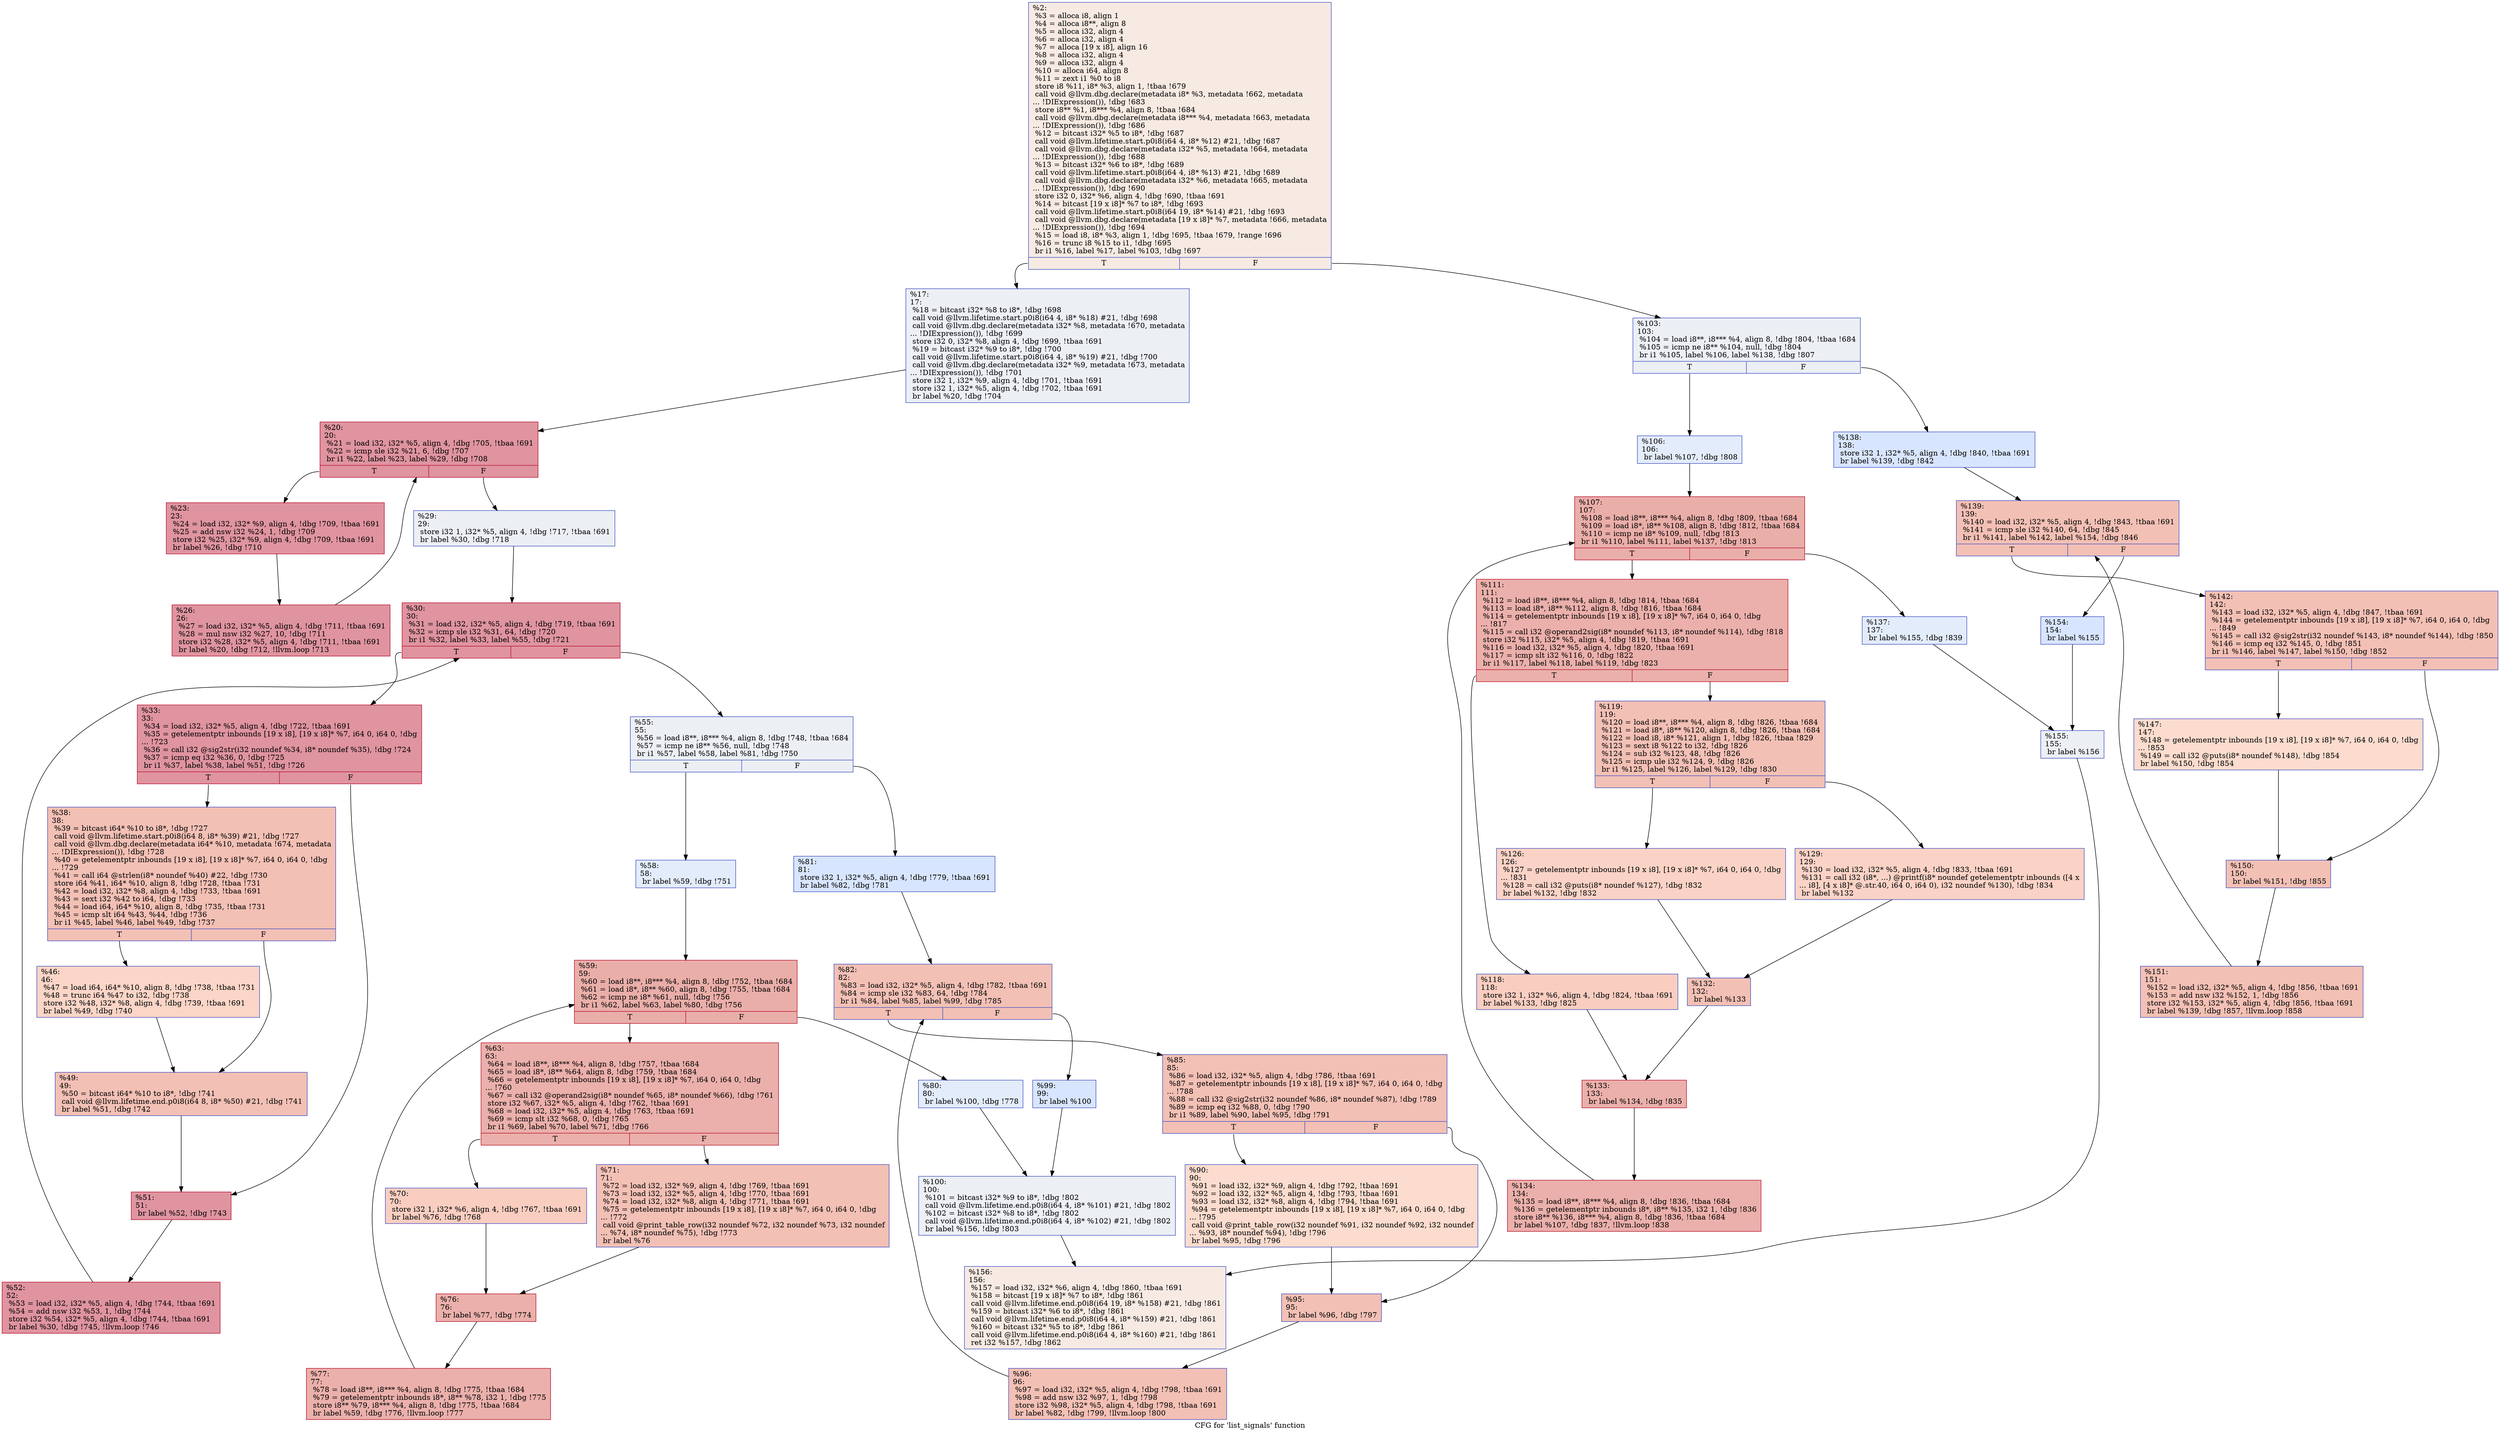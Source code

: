 digraph "CFG for 'list_signals' function" {
	label="CFG for 'list_signals' function";

	Node0x1aa1b00 [shape=record,color="#3d50c3ff", style=filled, fillcolor="#eed0c070",label="{%2:\l  %3 = alloca i8, align 1\l  %4 = alloca i8**, align 8\l  %5 = alloca i32, align 4\l  %6 = alloca i32, align 4\l  %7 = alloca [19 x i8], align 16\l  %8 = alloca i32, align 4\l  %9 = alloca i32, align 4\l  %10 = alloca i64, align 8\l  %11 = zext i1 %0 to i8\l  store i8 %11, i8* %3, align 1, !tbaa !679\l  call void @llvm.dbg.declare(metadata i8* %3, metadata !662, metadata\l... !DIExpression()), !dbg !683\l  store i8** %1, i8*** %4, align 8, !tbaa !684\l  call void @llvm.dbg.declare(metadata i8*** %4, metadata !663, metadata\l... !DIExpression()), !dbg !686\l  %12 = bitcast i32* %5 to i8*, !dbg !687\l  call void @llvm.lifetime.start.p0i8(i64 4, i8* %12) #21, !dbg !687\l  call void @llvm.dbg.declare(metadata i32* %5, metadata !664, metadata\l... !DIExpression()), !dbg !688\l  %13 = bitcast i32* %6 to i8*, !dbg !689\l  call void @llvm.lifetime.start.p0i8(i64 4, i8* %13) #21, !dbg !689\l  call void @llvm.dbg.declare(metadata i32* %6, metadata !665, metadata\l... !DIExpression()), !dbg !690\l  store i32 0, i32* %6, align 4, !dbg !690, !tbaa !691\l  %14 = bitcast [19 x i8]* %7 to i8*, !dbg !693\l  call void @llvm.lifetime.start.p0i8(i64 19, i8* %14) #21, !dbg !693\l  call void @llvm.dbg.declare(metadata [19 x i8]* %7, metadata !666, metadata\l... !DIExpression()), !dbg !694\l  %15 = load i8, i8* %3, align 1, !dbg !695, !tbaa !679, !range !696\l  %16 = trunc i8 %15 to i1, !dbg !695\l  br i1 %16, label %17, label %103, !dbg !697\l|{<s0>T|<s1>F}}"];
	Node0x1aa1b00:s0 -> Node0x1a8ce70;
	Node0x1aa1b00:s1 -> Node0x1a8d780;
	Node0x1a8ce70 [shape=record,color="#3d50c3ff", style=filled, fillcolor="#d4dbe670",label="{%17:\l17:                                               \l  %18 = bitcast i32* %8 to i8*, !dbg !698\l  call void @llvm.lifetime.start.p0i8(i64 4, i8* %18) #21, !dbg !698\l  call void @llvm.dbg.declare(metadata i32* %8, metadata !670, metadata\l... !DIExpression()), !dbg !699\l  store i32 0, i32* %8, align 4, !dbg !699, !tbaa !691\l  %19 = bitcast i32* %9 to i8*, !dbg !700\l  call void @llvm.lifetime.start.p0i8(i64 4, i8* %19) #21, !dbg !700\l  call void @llvm.dbg.declare(metadata i32* %9, metadata !673, metadata\l... !DIExpression()), !dbg !701\l  store i32 1, i32* %9, align 4, !dbg !701, !tbaa !691\l  store i32 1, i32* %5, align 4, !dbg !702, !tbaa !691\l  br label %20, !dbg !704\l}"];
	Node0x1a8ce70 -> Node0x1a8cec0;
	Node0x1a8cec0 [shape=record,color="#b70d28ff", style=filled, fillcolor="#b70d2870",label="{%20:\l20:                                               \l  %21 = load i32, i32* %5, align 4, !dbg !705, !tbaa !691\l  %22 = icmp sle i32 %21, 6, !dbg !707\l  br i1 %22, label %23, label %29, !dbg !708\l|{<s0>T|<s1>F}}"];
	Node0x1a8cec0:s0 -> Node0x1a8cf10;
	Node0x1a8cec0:s1 -> Node0x1a8cfb0;
	Node0x1a8cf10 [shape=record,color="#b70d28ff", style=filled, fillcolor="#b70d2870",label="{%23:\l23:                                               \l  %24 = load i32, i32* %9, align 4, !dbg !709, !tbaa !691\l  %25 = add nsw i32 %24, 1, !dbg !709\l  store i32 %25, i32* %9, align 4, !dbg !709, !tbaa !691\l  br label %26, !dbg !710\l}"];
	Node0x1a8cf10 -> Node0x1a8cf60;
	Node0x1a8cf60 [shape=record,color="#b70d28ff", style=filled, fillcolor="#b70d2870",label="{%26:\l26:                                               \l  %27 = load i32, i32* %5, align 4, !dbg !711, !tbaa !691\l  %28 = mul nsw i32 %27, 10, !dbg !711\l  store i32 %28, i32* %5, align 4, !dbg !711, !tbaa !691\l  br label %20, !dbg !712, !llvm.loop !713\l}"];
	Node0x1a8cf60 -> Node0x1a8cec0;
	Node0x1a8cfb0 [shape=record,color="#3d50c3ff", style=filled, fillcolor="#d4dbe670",label="{%29:\l29:                                               \l  store i32 1, i32* %5, align 4, !dbg !717, !tbaa !691\l  br label %30, !dbg !718\l}"];
	Node0x1a8cfb0 -> Node0x1a8d000;
	Node0x1a8d000 [shape=record,color="#b70d28ff", style=filled, fillcolor="#b70d2870",label="{%30:\l30:                                               \l  %31 = load i32, i32* %5, align 4, !dbg !719, !tbaa !691\l  %32 = icmp sle i32 %31, 64, !dbg !720\l  br i1 %32, label %33, label %55, !dbg !721\l|{<s0>T|<s1>F}}"];
	Node0x1a8d000:s0 -> Node0x1a8d050;
	Node0x1a8d000:s1 -> Node0x1a8d230;
	Node0x1a8d050 [shape=record,color="#b70d28ff", style=filled, fillcolor="#b70d2870",label="{%33:\l33:                                               \l  %34 = load i32, i32* %5, align 4, !dbg !722, !tbaa !691\l  %35 = getelementptr inbounds [19 x i8], [19 x i8]* %7, i64 0, i64 0, !dbg\l... !723\l  %36 = call i32 @sig2str(i32 noundef %34, i8* noundef %35), !dbg !724\l  %37 = icmp eq i32 %36, 0, !dbg !725\l  br i1 %37, label %38, label %51, !dbg !726\l|{<s0>T|<s1>F}}"];
	Node0x1a8d050:s0 -> Node0x1a8d0a0;
	Node0x1a8d050:s1 -> Node0x1a8d190;
	Node0x1a8d0a0 [shape=record,color="#3d50c3ff", style=filled, fillcolor="#e5705870",label="{%38:\l38:                                               \l  %39 = bitcast i64* %10 to i8*, !dbg !727\l  call void @llvm.lifetime.start.p0i8(i64 8, i8* %39) #21, !dbg !727\l  call void @llvm.dbg.declare(metadata i64* %10, metadata !674, metadata\l... !DIExpression()), !dbg !728\l  %40 = getelementptr inbounds [19 x i8], [19 x i8]* %7, i64 0, i64 0, !dbg\l... !729\l  %41 = call i64 @strlen(i8* noundef %40) #22, !dbg !730\l  store i64 %41, i64* %10, align 8, !dbg !728, !tbaa !731\l  %42 = load i32, i32* %8, align 4, !dbg !733, !tbaa !691\l  %43 = sext i32 %42 to i64, !dbg !733\l  %44 = load i64, i64* %10, align 8, !dbg !735, !tbaa !731\l  %45 = icmp slt i64 %43, %44, !dbg !736\l  br i1 %45, label %46, label %49, !dbg !737\l|{<s0>T|<s1>F}}"];
	Node0x1a8d0a0:s0 -> Node0x1a8d0f0;
	Node0x1a8d0a0:s1 -> Node0x1a8d140;
	Node0x1a8d0f0 [shape=record,color="#3d50c3ff", style=filled, fillcolor="#f5a08170",label="{%46:\l46:                                               \l  %47 = load i64, i64* %10, align 8, !dbg !738, !tbaa !731\l  %48 = trunc i64 %47 to i32, !dbg !738\l  store i32 %48, i32* %8, align 4, !dbg !739, !tbaa !691\l  br label %49, !dbg !740\l}"];
	Node0x1a8d0f0 -> Node0x1a8d140;
	Node0x1a8d140 [shape=record,color="#3d50c3ff", style=filled, fillcolor="#e5705870",label="{%49:\l49:                                               \l  %50 = bitcast i64* %10 to i8*, !dbg !741\l  call void @llvm.lifetime.end.p0i8(i64 8, i8* %50) #21, !dbg !741\l  br label %51, !dbg !742\l}"];
	Node0x1a8d140 -> Node0x1a8d190;
	Node0x1a8d190 [shape=record,color="#b70d28ff", style=filled, fillcolor="#b70d2870",label="{%51:\l51:                                               \l  br label %52, !dbg !743\l}"];
	Node0x1a8d190 -> Node0x1a8d1e0;
	Node0x1a8d1e0 [shape=record,color="#b70d28ff", style=filled, fillcolor="#b70d2870",label="{%52:\l52:                                               \l  %53 = load i32, i32* %5, align 4, !dbg !744, !tbaa !691\l  %54 = add nsw i32 %53, 1, !dbg !744\l  store i32 %54, i32* %5, align 4, !dbg !744, !tbaa !691\l  br label %30, !dbg !745, !llvm.loop !746\l}"];
	Node0x1a8d1e0 -> Node0x1a8d000;
	Node0x1a8d230 [shape=record,color="#3d50c3ff", style=filled, fillcolor="#d4dbe670",label="{%55:\l55:                                               \l  %56 = load i8**, i8*** %4, align 8, !dbg !748, !tbaa !684\l  %57 = icmp ne i8** %56, null, !dbg !748\l  br i1 %57, label %58, label %81, !dbg !750\l|{<s0>T|<s1>F}}"];
	Node0x1a8d230:s0 -> Node0x1a8d280;
	Node0x1a8d230:s1 -> Node0x1a8d500;
	Node0x1a8d280 [shape=record,color="#3d50c3ff", style=filled, fillcolor="#bfd3f670",label="{%58:\l58:                                               \l  br label %59, !dbg !751\l}"];
	Node0x1a8d280 -> Node0x1a8d2d0;
	Node0x1a8d2d0 [shape=record,color="#b70d28ff", style=filled, fillcolor="#d0473d70",label="{%59:\l59:                                               \l  %60 = load i8**, i8*** %4, align 8, !dbg !752, !tbaa !684\l  %61 = load i8*, i8** %60, align 8, !dbg !755, !tbaa !684\l  %62 = icmp ne i8* %61, null, !dbg !756\l  br i1 %62, label %63, label %80, !dbg !756\l|{<s0>T|<s1>F}}"];
	Node0x1a8d2d0:s0 -> Node0x1a8d320;
	Node0x1a8d2d0:s1 -> Node0x1a8d4b0;
	Node0x1a8d320 [shape=record,color="#b70d28ff", style=filled, fillcolor="#d24b4070",label="{%63:\l63:                                               \l  %64 = load i8**, i8*** %4, align 8, !dbg !757, !tbaa !684\l  %65 = load i8*, i8** %64, align 8, !dbg !759, !tbaa !684\l  %66 = getelementptr inbounds [19 x i8], [19 x i8]* %7, i64 0, i64 0, !dbg\l... !760\l  %67 = call i32 @operand2sig(i8* noundef %65, i8* noundef %66), !dbg !761\l  store i32 %67, i32* %5, align 4, !dbg !762, !tbaa !691\l  %68 = load i32, i32* %5, align 4, !dbg !763, !tbaa !691\l  %69 = icmp slt i32 %68, 0, !dbg !765\l  br i1 %69, label %70, label %71, !dbg !766\l|{<s0>T|<s1>F}}"];
	Node0x1a8d320:s0 -> Node0x1a8d370;
	Node0x1a8d320:s1 -> Node0x1a8d3c0;
	Node0x1a8d370 [shape=record,color="#3d50c3ff", style=filled, fillcolor="#f2907270",label="{%70:\l70:                                               \l  store i32 1, i32* %6, align 4, !dbg !767, !tbaa !691\l  br label %76, !dbg !768\l}"];
	Node0x1a8d370 -> Node0x1a8d410;
	Node0x1a8d3c0 [shape=record,color="#3d50c3ff", style=filled, fillcolor="#e5705870",label="{%71:\l71:                                               \l  %72 = load i32, i32* %9, align 4, !dbg !769, !tbaa !691\l  %73 = load i32, i32* %5, align 4, !dbg !770, !tbaa !691\l  %74 = load i32, i32* %8, align 4, !dbg !771, !tbaa !691\l  %75 = getelementptr inbounds [19 x i8], [19 x i8]* %7, i64 0, i64 0, !dbg\l... !772\l  call void @print_table_row(i32 noundef %72, i32 noundef %73, i32 noundef\l... %74, i8* noundef %75), !dbg !773\l  br label %76\l}"];
	Node0x1a8d3c0 -> Node0x1a8d410;
	Node0x1a8d410 [shape=record,color="#b70d28ff", style=filled, fillcolor="#d24b4070",label="{%76:\l76:                                               \l  br label %77, !dbg !774\l}"];
	Node0x1a8d410 -> Node0x1a8d460;
	Node0x1a8d460 [shape=record,color="#b70d28ff", style=filled, fillcolor="#d24b4070",label="{%77:\l77:                                               \l  %78 = load i8**, i8*** %4, align 8, !dbg !775, !tbaa !684\l  %79 = getelementptr inbounds i8*, i8** %78, i32 1, !dbg !775\l  store i8** %79, i8*** %4, align 8, !dbg !775, !tbaa !684\l  br label %59, !dbg !776, !llvm.loop !777\l}"];
	Node0x1a8d460 -> Node0x1a8d2d0;
	Node0x1a8d4b0 [shape=record,color="#3d50c3ff", style=filled, fillcolor="#bfd3f670",label="{%80:\l80:                                               \l  br label %100, !dbg !778\l}"];
	Node0x1a8d4b0 -> Node0x1a8d730;
	Node0x1a8d500 [shape=record,color="#3d50c3ff", style=filled, fillcolor="#a7c5fe70",label="{%81:\l81:                                               \l  store i32 1, i32* %5, align 4, !dbg !779, !tbaa !691\l  br label %82, !dbg !781\l}"];
	Node0x1a8d500 -> Node0x1a8d550;
	Node0x1a8d550 [shape=record,color="#3d50c3ff", style=filled, fillcolor="#e5705870",label="{%82:\l82:                                               \l  %83 = load i32, i32* %5, align 4, !dbg !782, !tbaa !691\l  %84 = icmp sle i32 %83, 64, !dbg !784\l  br i1 %84, label %85, label %99, !dbg !785\l|{<s0>T|<s1>F}}"];
	Node0x1a8d550:s0 -> Node0x1a8d5a0;
	Node0x1a8d550:s1 -> Node0x1a8d6e0;
	Node0x1a8d5a0 [shape=record,color="#3d50c3ff", style=filled, fillcolor="#e5705870",label="{%85:\l85:                                               \l  %86 = load i32, i32* %5, align 4, !dbg !786, !tbaa !691\l  %87 = getelementptr inbounds [19 x i8], [19 x i8]* %7, i64 0, i64 0, !dbg\l... !788\l  %88 = call i32 @sig2str(i32 noundef %86, i8* noundef %87), !dbg !789\l  %89 = icmp eq i32 %88, 0, !dbg !790\l  br i1 %89, label %90, label %95, !dbg !791\l|{<s0>T|<s1>F}}"];
	Node0x1a8d5a0:s0 -> Node0x1a8d5f0;
	Node0x1a8d5a0:s1 -> Node0x1a8d640;
	Node0x1a8d5f0 [shape=record,color="#3d50c3ff", style=filled, fillcolor="#f7af9170",label="{%90:\l90:                                               \l  %91 = load i32, i32* %9, align 4, !dbg !792, !tbaa !691\l  %92 = load i32, i32* %5, align 4, !dbg !793, !tbaa !691\l  %93 = load i32, i32* %8, align 4, !dbg !794, !tbaa !691\l  %94 = getelementptr inbounds [19 x i8], [19 x i8]* %7, i64 0, i64 0, !dbg\l... !795\l  call void @print_table_row(i32 noundef %91, i32 noundef %92, i32 noundef\l... %93, i8* noundef %94), !dbg !796\l  br label %95, !dbg !796\l}"];
	Node0x1a8d5f0 -> Node0x1a8d640;
	Node0x1a8d640 [shape=record,color="#3d50c3ff", style=filled, fillcolor="#e5705870",label="{%95:\l95:                                               \l  br label %96, !dbg !797\l}"];
	Node0x1a8d640 -> Node0x1a8d690;
	Node0x1a8d690 [shape=record,color="#3d50c3ff", style=filled, fillcolor="#e5705870",label="{%96:\l96:                                               \l  %97 = load i32, i32* %5, align 4, !dbg !798, !tbaa !691\l  %98 = add nsw i32 %97, 1, !dbg !798\l  store i32 %98, i32* %5, align 4, !dbg !798, !tbaa !691\l  br label %82, !dbg !799, !llvm.loop !800\l}"];
	Node0x1a8d690 -> Node0x1a8d550;
	Node0x1a8d6e0 [shape=record,color="#3d50c3ff", style=filled, fillcolor="#a7c5fe70",label="{%99:\l99:                                               \l  br label %100\l}"];
	Node0x1a8d6e0 -> Node0x1a8d730;
	Node0x1a8d730 [shape=record,color="#3d50c3ff", style=filled, fillcolor="#d4dbe670",label="{%100:\l100:                                              \l  %101 = bitcast i32* %9 to i8*, !dbg !802\l  call void @llvm.lifetime.end.p0i8(i64 4, i8* %101) #21, !dbg !802\l  %102 = bitcast i32* %8 to i8*, !dbg !802\l  call void @llvm.lifetime.end.p0i8(i64 4, i8* %102) #21, !dbg !802\l  br label %156, !dbg !803\l}"];
	Node0x1a8d730 -> Node0x1a8ddc0;
	Node0x1a8d780 [shape=record,color="#3d50c3ff", style=filled, fillcolor="#d4dbe670",label="{%103:\l103:                                              \l  %104 = load i8**, i8*** %4, align 8, !dbg !804, !tbaa !684\l  %105 = icmp ne i8** %104, null, !dbg !804\l  br i1 %105, label %106, label %138, !dbg !807\l|{<s0>T|<s1>F}}"];
	Node0x1a8d780:s0 -> Node0x1a8d7d0;
	Node0x1a8d780:s1 -> Node0x1a8db40;
	Node0x1a8d7d0 [shape=record,color="#3d50c3ff", style=filled, fillcolor="#bfd3f670",label="{%106:\l106:                                              \l  br label %107, !dbg !808\l}"];
	Node0x1a8d7d0 -> Node0x1a8d820;
	Node0x1a8d820 [shape=record,color="#b70d28ff", style=filled, fillcolor="#d0473d70",label="{%107:\l107:                                              \l  %108 = load i8**, i8*** %4, align 8, !dbg !809, !tbaa !684\l  %109 = load i8*, i8** %108, align 8, !dbg !812, !tbaa !684\l  %110 = icmp ne i8* %109, null, !dbg !813\l  br i1 %110, label %111, label %137, !dbg !813\l|{<s0>T|<s1>F}}"];
	Node0x1a8d820:s0 -> Node0x1a8d870;
	Node0x1a8d820:s1 -> Node0x1a8daf0;
	Node0x1a8d870 [shape=record,color="#b70d28ff", style=filled, fillcolor="#d24b4070",label="{%111:\l111:                                              \l  %112 = load i8**, i8*** %4, align 8, !dbg !814, !tbaa !684\l  %113 = load i8*, i8** %112, align 8, !dbg !816, !tbaa !684\l  %114 = getelementptr inbounds [19 x i8], [19 x i8]* %7, i64 0, i64 0, !dbg\l... !817\l  %115 = call i32 @operand2sig(i8* noundef %113, i8* noundef %114), !dbg !818\l  store i32 %115, i32* %5, align 4, !dbg !819, !tbaa !691\l  %116 = load i32, i32* %5, align 4, !dbg !820, !tbaa !691\l  %117 = icmp slt i32 %116, 0, !dbg !822\l  br i1 %117, label %118, label %119, !dbg !823\l|{<s0>T|<s1>F}}"];
	Node0x1a8d870:s0 -> Node0x1a8d8c0;
	Node0x1a8d870:s1 -> Node0x1a8d910;
	Node0x1a8d8c0 [shape=record,color="#3d50c3ff", style=filled, fillcolor="#f2907270",label="{%118:\l118:                                              \l  store i32 1, i32* %6, align 4, !dbg !824, !tbaa !691\l  br label %133, !dbg !825\l}"];
	Node0x1a8d8c0 -> Node0x1a8da50;
	Node0x1a8d910 [shape=record,color="#3d50c3ff", style=filled, fillcolor="#e5705870",label="{%119:\l119:                                              \l  %120 = load i8**, i8*** %4, align 8, !dbg !826, !tbaa !684\l  %121 = load i8*, i8** %120, align 8, !dbg !826, !tbaa !684\l  %122 = load i8, i8* %121, align 1, !dbg !826, !tbaa !829\l  %123 = sext i8 %122 to i32, !dbg !826\l  %124 = sub i32 %123, 48, !dbg !826\l  %125 = icmp ule i32 %124, 9, !dbg !826\l  br i1 %125, label %126, label %129, !dbg !830\l|{<s0>T|<s1>F}}"];
	Node0x1a8d910:s0 -> Node0x1a8d960;
	Node0x1a8d910:s1 -> Node0x1a8d9b0;
	Node0x1a8d960 [shape=record,color="#3d50c3ff", style=filled, fillcolor="#f59c7d70",label="{%126:\l126:                                              \l  %127 = getelementptr inbounds [19 x i8], [19 x i8]* %7, i64 0, i64 0, !dbg\l... !831\l  %128 = call i32 @puts(i8* noundef %127), !dbg !832\l  br label %132, !dbg !832\l}"];
	Node0x1a8d960 -> Node0x1a8da00;
	Node0x1a8d9b0 [shape=record,color="#3d50c3ff", style=filled, fillcolor="#f59c7d70",label="{%129:\l129:                                              \l  %130 = load i32, i32* %5, align 4, !dbg !833, !tbaa !691\l  %131 = call i32 (i8*, ...) @printf(i8* noundef getelementptr inbounds ([4 x\l... i8], [4 x i8]* @.str.40, i64 0, i64 0), i32 noundef %130), !dbg !834\l  br label %132\l}"];
	Node0x1a8d9b0 -> Node0x1a8da00;
	Node0x1a8da00 [shape=record,color="#3d50c3ff", style=filled, fillcolor="#e5705870",label="{%132:\l132:                                              \l  br label %133\l}"];
	Node0x1a8da00 -> Node0x1a8da50;
	Node0x1a8da50 [shape=record,color="#b70d28ff", style=filled, fillcolor="#d24b4070",label="{%133:\l133:                                              \l  br label %134, !dbg !835\l}"];
	Node0x1a8da50 -> Node0x1a8daa0;
	Node0x1a8daa0 [shape=record,color="#b70d28ff", style=filled, fillcolor="#d24b4070",label="{%134:\l134:                                              \l  %135 = load i8**, i8*** %4, align 8, !dbg !836, !tbaa !684\l  %136 = getelementptr inbounds i8*, i8** %135, i32 1, !dbg !836\l  store i8** %136, i8*** %4, align 8, !dbg !836, !tbaa !684\l  br label %107, !dbg !837, !llvm.loop !838\l}"];
	Node0x1a8daa0 -> Node0x1a8d820;
	Node0x1a8daf0 [shape=record,color="#3d50c3ff", style=filled, fillcolor="#bfd3f670",label="{%137:\l137:                                              \l  br label %155, !dbg !839\l}"];
	Node0x1a8daf0 -> Node0x1a8dd70;
	Node0x1a8db40 [shape=record,color="#3d50c3ff", style=filled, fillcolor="#a7c5fe70",label="{%138:\l138:                                              \l  store i32 1, i32* %5, align 4, !dbg !840, !tbaa !691\l  br label %139, !dbg !842\l}"];
	Node0x1a8db40 -> Node0x1a8db90;
	Node0x1a8db90 [shape=record,color="#3d50c3ff", style=filled, fillcolor="#e5705870",label="{%139:\l139:                                              \l  %140 = load i32, i32* %5, align 4, !dbg !843, !tbaa !691\l  %141 = icmp sle i32 %140, 64, !dbg !845\l  br i1 %141, label %142, label %154, !dbg !846\l|{<s0>T|<s1>F}}"];
	Node0x1a8db90:s0 -> Node0x1a8dbe0;
	Node0x1a8db90:s1 -> Node0x1a8dd20;
	Node0x1a8dbe0 [shape=record,color="#3d50c3ff", style=filled, fillcolor="#e5705870",label="{%142:\l142:                                              \l  %143 = load i32, i32* %5, align 4, !dbg !847, !tbaa !691\l  %144 = getelementptr inbounds [19 x i8], [19 x i8]* %7, i64 0, i64 0, !dbg\l... !849\l  %145 = call i32 @sig2str(i32 noundef %143, i8* noundef %144), !dbg !850\l  %146 = icmp eq i32 %145, 0, !dbg !851\l  br i1 %146, label %147, label %150, !dbg !852\l|{<s0>T|<s1>F}}"];
	Node0x1a8dbe0:s0 -> Node0x1a8dc30;
	Node0x1a8dbe0:s1 -> Node0x1a8dc80;
	Node0x1a8dc30 [shape=record,color="#3d50c3ff", style=filled, fillcolor="#f7af9170",label="{%147:\l147:                                              \l  %148 = getelementptr inbounds [19 x i8], [19 x i8]* %7, i64 0, i64 0, !dbg\l... !853\l  %149 = call i32 @puts(i8* noundef %148), !dbg !854\l  br label %150, !dbg !854\l}"];
	Node0x1a8dc30 -> Node0x1a8dc80;
	Node0x1a8dc80 [shape=record,color="#3d50c3ff", style=filled, fillcolor="#e5705870",label="{%150:\l150:                                              \l  br label %151, !dbg !855\l}"];
	Node0x1a8dc80 -> Node0x1a8dcd0;
	Node0x1a8dcd0 [shape=record,color="#3d50c3ff", style=filled, fillcolor="#e5705870",label="{%151:\l151:                                              \l  %152 = load i32, i32* %5, align 4, !dbg !856, !tbaa !691\l  %153 = add nsw i32 %152, 1, !dbg !856\l  store i32 %153, i32* %5, align 4, !dbg !856, !tbaa !691\l  br label %139, !dbg !857, !llvm.loop !858\l}"];
	Node0x1a8dcd0 -> Node0x1a8db90;
	Node0x1a8dd20 [shape=record,color="#3d50c3ff", style=filled, fillcolor="#a7c5fe70",label="{%154:\l154:                                              \l  br label %155\l}"];
	Node0x1a8dd20 -> Node0x1a8dd70;
	Node0x1a8dd70 [shape=record,color="#3d50c3ff", style=filled, fillcolor="#d4dbe670",label="{%155:\l155:                                              \l  br label %156\l}"];
	Node0x1a8dd70 -> Node0x1a8ddc0;
	Node0x1a8ddc0 [shape=record,color="#3d50c3ff", style=filled, fillcolor="#eed0c070",label="{%156:\l156:                                              \l  %157 = load i32, i32* %6, align 4, !dbg !860, !tbaa !691\l  %158 = bitcast [19 x i8]* %7 to i8*, !dbg !861\l  call void @llvm.lifetime.end.p0i8(i64 19, i8* %158) #21, !dbg !861\l  %159 = bitcast i32* %6 to i8*, !dbg !861\l  call void @llvm.lifetime.end.p0i8(i64 4, i8* %159) #21, !dbg !861\l  %160 = bitcast i32* %5 to i8*, !dbg !861\l  call void @llvm.lifetime.end.p0i8(i64 4, i8* %160) #21, !dbg !861\l  ret i32 %157, !dbg !862\l}"];
}
